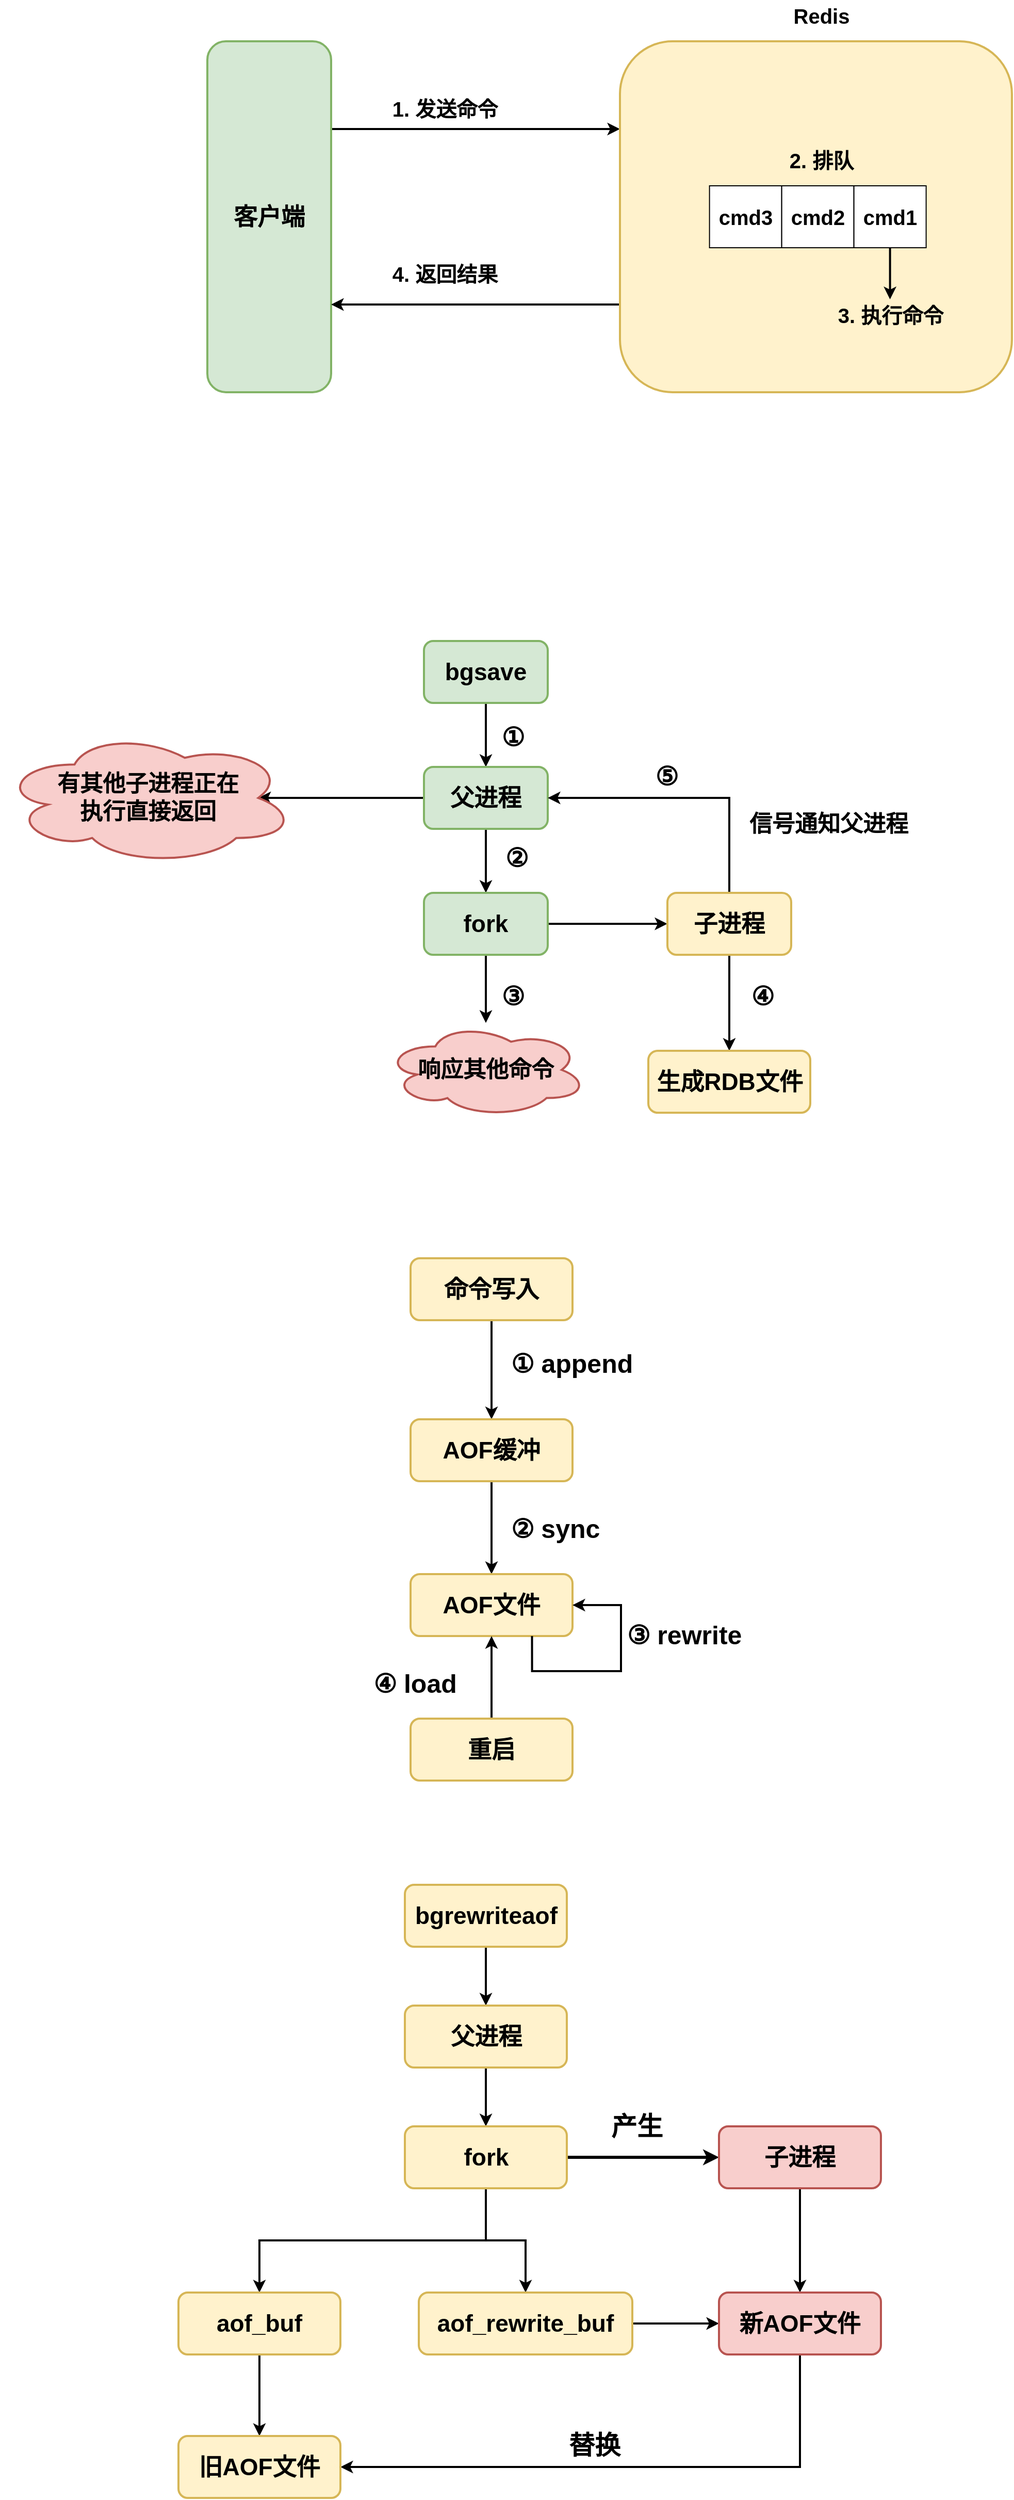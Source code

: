 <mxfile version="12.6.5" type="device"><diagram id="aO5Yyc5kmIJ95_cuZJVt" name="Page-1"><mxGraphModel dx="1847" dy="850" grid="0" gridSize="10" guides="1" tooltips="1" connect="1" arrows="1" fold="1" page="0" pageScale="1" pageWidth="827" pageHeight="1169" math="0" shadow="0"><root><mxCell id="0"/><mxCell id="1" parent="0"/><mxCell id="Boe9i-9P9rzJtHPnce8b-6" style="edgeStyle=orthogonalEdgeStyle;rounded=0;orthogonalLoop=1;jettySize=auto;html=1;exitX=1;exitY=0.25;exitDx=0;exitDy=0;entryX=0;entryY=0.25;entryDx=0;entryDy=0;fontSize=20;strokeWidth=2;" parent="1" source="FCjIa5YsWWtDErueDq94-1" target="Boe9i-9P9rzJtHPnce8b-1" edge="1"><mxGeometry relative="1" as="geometry"/></mxCell><mxCell id="FCjIa5YsWWtDErueDq94-1" value="客户端" style="rounded=1;whiteSpace=wrap;html=1;fillColor=#d5e8d4;strokeColor=#82b366;strokeWidth=2;fontSize=23;fontStyle=1" parent="1" vertex="1"><mxGeometry x="130" y="80" width="120" height="340" as="geometry"/></mxCell><mxCell id="Boe9i-9P9rzJtHPnce8b-7" style="edgeStyle=orthogonalEdgeStyle;rounded=0;orthogonalLoop=1;jettySize=auto;html=1;exitX=0;exitY=0.75;exitDx=0;exitDy=0;entryX=1;entryY=0.75;entryDx=0;entryDy=0;strokeWidth=2;fontSize=20;" parent="1" source="Boe9i-9P9rzJtHPnce8b-1" target="FCjIa5YsWWtDErueDq94-1" edge="1"><mxGeometry relative="1" as="geometry"/></mxCell><mxCell id="Boe9i-9P9rzJtHPnce8b-1" value="" style="rounded=1;whiteSpace=wrap;html=1;fillColor=#fff2cc;strokeColor=#d6b656;strokeWidth=2;fontSize=23;fontStyle=1" parent="1" vertex="1"><mxGeometry x="530" y="80" width="380" height="340" as="geometry"/></mxCell><mxCell id="Boe9i-9P9rzJtHPnce8b-2" value="cmd3" style="rounded=0;whiteSpace=wrap;html=1;fontSize=20;fontStyle=1" parent="1" vertex="1"><mxGeometry x="616.82" y="220" width="70" height="60" as="geometry"/></mxCell><mxCell id="Boe9i-9P9rzJtHPnce8b-3" value="cmd2" style="rounded=0;whiteSpace=wrap;html=1;fontSize=20;fontStyle=1" parent="1" vertex="1"><mxGeometry x="686.82" y="220" width="70" height="60" as="geometry"/></mxCell><mxCell id="Boe9i-9P9rzJtHPnce8b-12" style="edgeStyle=orthogonalEdgeStyle;rounded=0;orthogonalLoop=1;jettySize=auto;html=1;exitX=0.5;exitY=1;exitDx=0;exitDy=0;strokeWidth=2;fontSize=20;" parent="1" source="Boe9i-9P9rzJtHPnce8b-4" target="Boe9i-9P9rzJtHPnce8b-11" edge="1"><mxGeometry relative="1" as="geometry"/></mxCell><mxCell id="Boe9i-9P9rzJtHPnce8b-4" value="cmd1" style="rounded=0;whiteSpace=wrap;html=1;fontSize=20;fontStyle=1" parent="1" vertex="1"><mxGeometry x="756.82" y="220" width="70" height="60" as="geometry"/></mxCell><mxCell id="Boe9i-9P9rzJtHPnce8b-5" value="Redis" style="text;html=1;align=center;verticalAlign=middle;resizable=0;points=[];autosize=1;fontSize=20;fontStyle=1" parent="1" vertex="1"><mxGeometry x="690" y="40" width="70" height="30" as="geometry"/></mxCell><mxCell id="Boe9i-9P9rzJtHPnce8b-8" value="1. 发送命令" style="text;html=1;align=center;verticalAlign=middle;resizable=0;points=[];autosize=1;fontSize=20;fontStyle=1" parent="1" vertex="1"><mxGeometry x="300" y="130" width="120" height="30" as="geometry"/></mxCell><mxCell id="Boe9i-9P9rzJtHPnce8b-9" value="4. 返回结果" style="text;html=1;align=center;verticalAlign=middle;resizable=0;points=[];autosize=1;fontSize=20;fontStyle=1" parent="1" vertex="1"><mxGeometry x="300" y="290" width="120" height="30" as="geometry"/></mxCell><mxCell id="Boe9i-9P9rzJtHPnce8b-10" value="2. 排队" style="text;html=1;align=center;verticalAlign=middle;resizable=0;points=[];autosize=1;fontSize=20;fontStyle=1" parent="1" vertex="1"><mxGeometry x="685" y="180" width="80" height="30" as="geometry"/></mxCell><mxCell id="Boe9i-9P9rzJtHPnce8b-11" value="3. 执行命令" style="text;html=1;align=center;verticalAlign=middle;resizable=0;points=[];autosize=1;fontSize=20;fontStyle=1" parent="1" vertex="1"><mxGeometry x="731.82" y="330" width="120" height="30" as="geometry"/></mxCell><mxCell id="IM8cWIRlPk-8W8K7HVMj-7" style="edgeStyle=orthogonalEdgeStyle;rounded=0;orthogonalLoop=1;jettySize=auto;html=1;exitX=0.5;exitY=1;exitDx=0;exitDy=0;entryX=0.5;entryY=0;entryDx=0;entryDy=0;fontSize=22;strokeWidth=2;" parent="1" source="IM8cWIRlPk-8W8K7HVMj-1" target="IM8cWIRlPk-8W8K7HVMj-2" edge="1"><mxGeometry relative="1" as="geometry"/></mxCell><mxCell id="IM8cWIRlPk-8W8K7HVMj-1" value="bgsave" style="rounded=1;whiteSpace=wrap;html=1;fillColor=#d5e8d4;strokeColor=#82b366;strokeWidth=2;fontSize=23;fontStyle=1" parent="1" vertex="1"><mxGeometry x="340" y="661" width="120" height="60" as="geometry"/></mxCell><mxCell id="IM8cWIRlPk-8W8K7HVMj-8" style="edgeStyle=orthogonalEdgeStyle;rounded=0;orthogonalLoop=1;jettySize=auto;html=1;exitX=0.5;exitY=1;exitDx=0;exitDy=0;entryX=0.5;entryY=0;entryDx=0;entryDy=0;strokeWidth=2;fontSize=22;" parent="1" source="IM8cWIRlPk-8W8K7HVMj-2" target="IM8cWIRlPk-8W8K7HVMj-3" edge="1"><mxGeometry relative="1" as="geometry"/></mxCell><mxCell id="IM8cWIRlPk-8W8K7HVMj-15" style="edgeStyle=orthogonalEdgeStyle;rounded=0;orthogonalLoop=1;jettySize=auto;html=1;exitX=0;exitY=0.5;exitDx=0;exitDy=0;entryX=0.875;entryY=0.5;entryDx=0;entryDy=0;entryPerimeter=0;strokeWidth=2;fontSize=22;" parent="1" source="IM8cWIRlPk-8W8K7HVMj-2" target="IM8cWIRlPk-8W8K7HVMj-12" edge="1"><mxGeometry relative="1" as="geometry"/></mxCell><mxCell id="IM8cWIRlPk-8W8K7HVMj-2" value="父进程" style="rounded=1;whiteSpace=wrap;html=1;fillColor=#d5e8d4;strokeColor=#82b366;strokeWidth=2;fontSize=23;fontStyle=1" parent="1" vertex="1"><mxGeometry x="340" y="783" width="120" height="60" as="geometry"/></mxCell><mxCell id="IM8cWIRlPk-8W8K7HVMj-9" style="edgeStyle=orthogonalEdgeStyle;rounded=0;orthogonalLoop=1;jettySize=auto;html=1;exitX=0.5;exitY=1;exitDx=0;exitDy=0;strokeWidth=2;fontSize=22;" parent="1" source="IM8cWIRlPk-8W8K7HVMj-3" target="IM8cWIRlPk-8W8K7HVMj-4" edge="1"><mxGeometry relative="1" as="geometry"/></mxCell><mxCell id="IM8cWIRlPk-8W8K7HVMj-10" style="edgeStyle=orthogonalEdgeStyle;rounded=0;orthogonalLoop=1;jettySize=auto;html=1;exitX=1;exitY=0.5;exitDx=0;exitDy=0;entryX=0;entryY=0.5;entryDx=0;entryDy=0;strokeWidth=2;fontSize=22;" parent="1" source="IM8cWIRlPk-8W8K7HVMj-3" target="IM8cWIRlPk-8W8K7HVMj-5" edge="1"><mxGeometry relative="1" as="geometry"/></mxCell><mxCell id="IM8cWIRlPk-8W8K7HVMj-3" value="fork" style="rounded=1;whiteSpace=wrap;html=1;fillColor=#d5e8d4;strokeColor=#82b366;strokeWidth=2;fontSize=23;fontStyle=1" parent="1" vertex="1"><mxGeometry x="340" y="905" width="120" height="60" as="geometry"/></mxCell><mxCell id="IM8cWIRlPk-8W8K7HVMj-4" value="响应其他命令" style="ellipse;shape=cloud;whiteSpace=wrap;html=1;fontSize=22;fontStyle=1;fillColor=#f8cecc;strokeColor=#b85450;strokeWidth=2;" parent="1" vertex="1"><mxGeometry x="302" y="1031" width="196" height="91" as="geometry"/></mxCell><mxCell id="IM8cWIRlPk-8W8K7HVMj-11" style="edgeStyle=orthogonalEdgeStyle;rounded=0;orthogonalLoop=1;jettySize=auto;html=1;exitX=0.5;exitY=1;exitDx=0;exitDy=0;entryX=0.5;entryY=0;entryDx=0;entryDy=0;strokeWidth=2;fontSize=22;" parent="1" source="IM8cWIRlPk-8W8K7HVMj-5" target="IM8cWIRlPk-8W8K7HVMj-6" edge="1"><mxGeometry relative="1" as="geometry"/></mxCell><mxCell id="IM8cWIRlPk-8W8K7HVMj-16" style="edgeStyle=orthogonalEdgeStyle;rounded=0;orthogonalLoop=1;jettySize=auto;html=1;exitX=0.5;exitY=0;exitDx=0;exitDy=0;entryX=1;entryY=0.5;entryDx=0;entryDy=0;strokeWidth=2;fontSize=22;" parent="1" source="IM8cWIRlPk-8W8K7HVMj-5" target="IM8cWIRlPk-8W8K7HVMj-2" edge="1"><mxGeometry relative="1" as="geometry"/></mxCell><mxCell id="IM8cWIRlPk-8W8K7HVMj-5" value="子进程" style="rounded=1;whiteSpace=wrap;html=1;fillColor=#fff2cc;strokeColor=#d6b656;strokeWidth=2;fontSize=23;fontStyle=1" parent="1" vertex="1"><mxGeometry x="576" y="905" width="120" height="60" as="geometry"/></mxCell><mxCell id="IM8cWIRlPk-8W8K7HVMj-6" value="生成RDB文件" style="rounded=1;whiteSpace=wrap;html=1;fillColor=#fff2cc;strokeColor=#d6b656;strokeWidth=2;fontSize=23;fontStyle=1" parent="1" vertex="1"><mxGeometry x="557.5" y="1058" width="157" height="60" as="geometry"/></mxCell><mxCell id="IM8cWIRlPk-8W8K7HVMj-12" value="有其他子进程正在&lt;br&gt;执行直接返回" style="ellipse;shape=cloud;whiteSpace=wrap;html=1;fontSize=22;fontStyle=1;fillColor=#f8cecc;strokeColor=#b85450;strokeWidth=2;" parent="1" vertex="1"><mxGeometry x="-70" y="748.25" width="285" height="129.5" as="geometry"/></mxCell><mxCell id="IM8cWIRlPk-8W8K7HVMj-17" value="信号通知父进程" style="text;html=1;align=center;verticalAlign=middle;resizable=0;points=[];autosize=1;fontSize=22;fontStyle=1" parent="1" vertex="1"><mxGeometry x="650" y="824" width="164" height="30" as="geometry"/></mxCell><mxCell id="IM8cWIRlPk-8W8K7HVMj-18" value="①" style="text;html=1;align=center;verticalAlign=middle;resizable=0;points=[];autosize=1;fontSize=25;fontStyle=1" parent="1" vertex="1"><mxGeometry x="408" y="736" width="35" height="34" as="geometry"/></mxCell><mxCell id="IM8cWIRlPk-8W8K7HVMj-19" value="②&amp;nbsp;" style="text;html=1;align=center;verticalAlign=middle;resizable=0;points=[];autosize=1;fontSize=25;fontStyle=1" parent="1" vertex="1"><mxGeometry x="412" y="853" width="42" height="34" as="geometry"/></mxCell><mxCell id="IM8cWIRlPk-8W8K7HVMj-20" value="③" style="text;html=1;align=center;verticalAlign=middle;resizable=0;points=[];autosize=1;fontSize=25;fontStyle=1" parent="1" vertex="1"><mxGeometry x="408" y="987" width="35" height="34" as="geometry"/></mxCell><mxCell id="IM8cWIRlPk-8W8K7HVMj-23" value="④" style="text;html=1;align=center;verticalAlign=middle;resizable=0;points=[];autosize=1;fontSize=25;fontStyle=1" parent="1" vertex="1"><mxGeometry x="650" y="987" width="35" height="34" as="geometry"/></mxCell><mxCell id="IM8cWIRlPk-8W8K7HVMj-24" value="⑤" style="text;html=1;align=center;verticalAlign=middle;resizable=0;points=[];autosize=1;fontSize=25;fontStyle=1" parent="1" vertex="1"><mxGeometry x="557.5" y="774" width="35" height="34" as="geometry"/></mxCell><mxCell id="IM8cWIRlPk-8W8K7HVMj-29" style="edgeStyle=orthogonalEdgeStyle;rounded=0;orthogonalLoop=1;jettySize=auto;html=1;exitX=0.5;exitY=1;exitDx=0;exitDy=0;entryX=0.5;entryY=0;entryDx=0;entryDy=0;strokeWidth=2;fontSize=25;" parent="1" source="IM8cWIRlPk-8W8K7HVMj-25" target="IM8cWIRlPk-8W8K7HVMj-26" edge="1"><mxGeometry relative="1" as="geometry"/></mxCell><mxCell id="IM8cWIRlPk-8W8K7HVMj-25" value="命令写入" style="rounded=1;whiteSpace=wrap;html=1;fillColor=#fff2cc;strokeColor=#d6b656;strokeWidth=2;fontSize=23;fontStyle=1" parent="1" vertex="1"><mxGeometry x="327" y="1259" width="157" height="60" as="geometry"/></mxCell><mxCell id="IM8cWIRlPk-8W8K7HVMj-32" style="edgeStyle=orthogonalEdgeStyle;rounded=0;orthogonalLoop=1;jettySize=auto;html=1;exitX=0.5;exitY=1;exitDx=0;exitDy=0;entryX=0.5;entryY=0;entryDx=0;entryDy=0;strokeWidth=2;fontSize=25;" parent="1" source="IM8cWIRlPk-8W8K7HVMj-26" target="IM8cWIRlPk-8W8K7HVMj-27" edge="1"><mxGeometry relative="1" as="geometry"/></mxCell><mxCell id="IM8cWIRlPk-8W8K7HVMj-26" value="AOF缓冲" style="rounded=1;whiteSpace=wrap;html=1;fillColor=#fff2cc;strokeColor=#d6b656;strokeWidth=2;fontSize=23;fontStyle=1" parent="1" vertex="1"><mxGeometry x="327" y="1415" width="157" height="60" as="geometry"/></mxCell><mxCell id="IM8cWIRlPk-8W8K7HVMj-27" value="AOF文件" style="rounded=1;whiteSpace=wrap;html=1;fillColor=#fff2cc;strokeColor=#d6b656;strokeWidth=2;fontSize=23;fontStyle=1" parent="1" vertex="1"><mxGeometry x="327" y="1565" width="157" height="60" as="geometry"/></mxCell><mxCell id="IM8cWIRlPk-8W8K7HVMj-34" style="edgeStyle=orthogonalEdgeStyle;rounded=0;orthogonalLoop=1;jettySize=auto;html=1;exitX=0.5;exitY=0;exitDx=0;exitDy=0;strokeWidth=2;fontSize=25;" parent="1" source="IM8cWIRlPk-8W8K7HVMj-28" target="IM8cWIRlPk-8W8K7HVMj-27" edge="1"><mxGeometry relative="1" as="geometry"><mxPoint x="405.571" y="1630.286" as="targetPoint"/></mxGeometry></mxCell><mxCell id="IM8cWIRlPk-8W8K7HVMj-28" value="重启" style="rounded=1;whiteSpace=wrap;html=1;fillColor=#fff2cc;strokeColor=#d6b656;strokeWidth=2;fontSize=23;fontStyle=1" parent="1" vertex="1"><mxGeometry x="327" y="1705" width="157" height="60" as="geometry"/></mxCell><mxCell id="IM8cWIRlPk-8W8K7HVMj-30" value="① append" style="text;html=1;align=center;verticalAlign=middle;resizable=0;points=[];autosize=1;fontSize=25;fontStyle=1" parent="1" vertex="1"><mxGeometry x="417" y="1343" width="131" height="34" as="geometry"/></mxCell><mxCell id="IM8cWIRlPk-8W8K7HVMj-31" value="② sync" style="text;html=1;align=center;verticalAlign=middle;resizable=0;points=[];autosize=1;fontSize=25;fontStyle=1" parent="1" vertex="1"><mxGeometry x="417" y="1503" width="99" height="34" as="geometry"/></mxCell><mxCell id="IM8cWIRlPk-8W8K7HVMj-35" style="edgeStyle=orthogonalEdgeStyle;rounded=0;orthogonalLoop=1;jettySize=auto;html=1;exitX=0.75;exitY=1;exitDx=0;exitDy=0;entryX=1;entryY=0.5;entryDx=0;entryDy=0;strokeWidth=2;fontSize=25;" parent="1" source="IM8cWIRlPk-8W8K7HVMj-27" target="IM8cWIRlPk-8W8K7HVMj-27" edge="1"><mxGeometry relative="1" as="geometry"><Array as="points"><mxPoint x="445" y="1659"/><mxPoint x="531" y="1659"/><mxPoint x="531" y="1595"/></Array></mxGeometry></mxCell><mxCell id="IM8cWIRlPk-8W8K7HVMj-36" value="③ rewrite" style="text;html=1;align=center;verticalAlign=middle;resizable=0;points=[];autosize=1;fontSize=25;fontStyle=1" parent="1" vertex="1"><mxGeometry x="530" y="1606" width="124" height="34" as="geometry"/></mxCell><mxCell id="IM8cWIRlPk-8W8K7HVMj-37" value="④ load" style="text;html=1;align=center;verticalAlign=middle;resizable=0;points=[];autosize=1;fontSize=25;fontStyle=1" parent="1" vertex="1"><mxGeometry x="284" y="1653" width="93" height="34" as="geometry"/></mxCell><mxCell id="IM8cWIRlPk-8W8K7HVMj-46" style="edgeStyle=orthogonalEdgeStyle;rounded=0;orthogonalLoop=1;jettySize=auto;html=1;exitX=0.5;exitY=1;exitDx=0;exitDy=0;entryX=0.5;entryY=0;entryDx=0;entryDy=0;strokeWidth=2;fontSize=25;" parent="1" source="IM8cWIRlPk-8W8K7HVMj-38" target="IM8cWIRlPk-8W8K7HVMj-39" edge="1"><mxGeometry relative="1" as="geometry"/></mxCell><mxCell id="IM8cWIRlPk-8W8K7HVMj-38" value="bgrewriteaof" style="rounded=1;whiteSpace=wrap;html=1;fillColor=#fff2cc;strokeColor=#d6b656;strokeWidth=2;fontSize=23;fontStyle=1" parent="1" vertex="1"><mxGeometry x="321.5" y="1866" width="157" height="60" as="geometry"/></mxCell><mxCell id="IM8cWIRlPk-8W8K7HVMj-47" style="edgeStyle=orthogonalEdgeStyle;rounded=0;orthogonalLoop=1;jettySize=auto;html=1;exitX=0.5;exitY=1;exitDx=0;exitDy=0;entryX=0.5;entryY=0;entryDx=0;entryDy=0;strokeWidth=2;fontSize=25;" parent="1" source="IM8cWIRlPk-8W8K7HVMj-39" target="IM8cWIRlPk-8W8K7HVMj-40" edge="1"><mxGeometry relative="1" as="geometry"/></mxCell><mxCell id="IM8cWIRlPk-8W8K7HVMj-39" value="父进程" style="rounded=1;whiteSpace=wrap;html=1;fillColor=#fff2cc;strokeColor=#d6b656;strokeWidth=2;fontSize=23;fontStyle=1" parent="1" vertex="1"><mxGeometry x="321.5" y="1983" width="157" height="60" as="geometry"/></mxCell><mxCell id="IM8cWIRlPk-8W8K7HVMj-48" style="edgeStyle=orthogonalEdgeStyle;rounded=0;orthogonalLoop=1;jettySize=auto;html=1;exitX=0.5;exitY=1;exitDx=0;exitDy=0;entryX=0.5;entryY=0;entryDx=0;entryDy=0;strokeWidth=2;fontSize=25;" parent="1" source="IM8cWIRlPk-8W8K7HVMj-40" target="IM8cWIRlPk-8W8K7HVMj-42" edge="1"><mxGeometry relative="1" as="geometry"/></mxCell><mxCell id="IM8cWIRlPk-8W8K7HVMj-49" style="edgeStyle=orthogonalEdgeStyle;rounded=0;orthogonalLoop=1;jettySize=auto;html=1;exitX=0.5;exitY=1;exitDx=0;exitDy=0;strokeWidth=2;fontSize=25;" parent="1" source="IM8cWIRlPk-8W8K7HVMj-40" target="IM8cWIRlPk-8W8K7HVMj-43" edge="1"><mxGeometry relative="1" as="geometry"/></mxCell><mxCell id="IM8cWIRlPk-8W8K7HVMj-54" style="edgeStyle=orthogonalEdgeStyle;rounded=0;orthogonalLoop=1;jettySize=auto;html=1;exitX=1;exitY=0.5;exitDx=0;exitDy=0;entryX=0;entryY=0.5;entryDx=0;entryDy=0;strokeWidth=3;fontSize=25;" parent="1" source="IM8cWIRlPk-8W8K7HVMj-40" target="IM8cWIRlPk-8W8K7HVMj-41" edge="1"><mxGeometry relative="1" as="geometry"/></mxCell><mxCell id="IM8cWIRlPk-8W8K7HVMj-40" value="fork" style="rounded=1;whiteSpace=wrap;html=1;fillColor=#fff2cc;strokeColor=#d6b656;strokeWidth=2;fontSize=23;fontStyle=1" parent="1" vertex="1"><mxGeometry x="321.5" y="2100" width="157" height="60" as="geometry"/></mxCell><mxCell id="IM8cWIRlPk-8W8K7HVMj-52" style="edgeStyle=orthogonalEdgeStyle;rounded=0;orthogonalLoop=1;jettySize=auto;html=1;exitX=0.5;exitY=1;exitDx=0;exitDy=0;strokeWidth=2;fontSize=25;" parent="1" source="IM8cWIRlPk-8W8K7HVMj-41" target="IM8cWIRlPk-8W8K7HVMj-44" edge="1"><mxGeometry relative="1" as="geometry"/></mxCell><mxCell id="IM8cWIRlPk-8W8K7HVMj-41" value="子进程" style="rounded=1;whiteSpace=wrap;html=1;fillColor=#f8cecc;strokeColor=#b85450;strokeWidth=2;fontSize=23;fontStyle=1" parent="1" vertex="1"><mxGeometry x="626" y="2100" width="157" height="60" as="geometry"/></mxCell><mxCell id="IM8cWIRlPk-8W8K7HVMj-50" style="edgeStyle=orthogonalEdgeStyle;rounded=0;orthogonalLoop=1;jettySize=auto;html=1;exitX=0.5;exitY=1;exitDx=0;exitDy=0;entryX=0.5;entryY=0;entryDx=0;entryDy=0;strokeWidth=2;fontSize=25;" parent="1" source="IM8cWIRlPk-8W8K7HVMj-42" target="IM8cWIRlPk-8W8K7HVMj-45" edge="1"><mxGeometry relative="1" as="geometry"/></mxCell><mxCell id="IM8cWIRlPk-8W8K7HVMj-42" value="aof_buf" style="rounded=1;whiteSpace=wrap;html=1;fillColor=#fff2cc;strokeColor=#d6b656;strokeWidth=2;fontSize=23;fontStyle=1" parent="1" vertex="1"><mxGeometry x="102" y="2261" width="157" height="60" as="geometry"/></mxCell><mxCell id="IM8cWIRlPk-8W8K7HVMj-53" style="edgeStyle=orthogonalEdgeStyle;rounded=0;orthogonalLoop=1;jettySize=auto;html=1;exitX=1;exitY=0.5;exitDx=0;exitDy=0;entryX=0;entryY=0.5;entryDx=0;entryDy=0;strokeWidth=2;fontSize=25;" parent="1" source="IM8cWIRlPk-8W8K7HVMj-43" target="IM8cWIRlPk-8W8K7HVMj-44" edge="1"><mxGeometry relative="1" as="geometry"/></mxCell><mxCell id="IM8cWIRlPk-8W8K7HVMj-43" value="aof_rewrite_buf" style="rounded=1;whiteSpace=wrap;html=1;fillColor=#fff2cc;strokeColor=#d6b656;strokeWidth=2;fontSize=23;fontStyle=1" parent="1" vertex="1"><mxGeometry x="335" y="2261" width="207" height="60" as="geometry"/></mxCell><mxCell id="IM8cWIRlPk-8W8K7HVMj-51" style="edgeStyle=orthogonalEdgeStyle;rounded=0;orthogonalLoop=1;jettySize=auto;html=1;exitX=0.5;exitY=1;exitDx=0;exitDy=0;entryX=1;entryY=0.5;entryDx=0;entryDy=0;strokeWidth=2;fontSize=25;" parent="1" source="IM8cWIRlPk-8W8K7HVMj-44" target="IM8cWIRlPk-8W8K7HVMj-45" edge="1"><mxGeometry relative="1" as="geometry"/></mxCell><mxCell id="IM8cWIRlPk-8W8K7HVMj-44" value="新AOF文件" style="rounded=1;whiteSpace=wrap;html=1;fillColor=#f8cecc;strokeColor=#b85450;strokeWidth=2;fontSize=23;fontStyle=1" parent="1" vertex="1"><mxGeometry x="626" y="2261" width="157" height="60" as="geometry"/></mxCell><mxCell id="IM8cWIRlPk-8W8K7HVMj-45" value="旧AOF文件" style="rounded=1;whiteSpace=wrap;html=1;fillColor=#fff2cc;strokeColor=#d6b656;strokeWidth=2;fontSize=23;fontStyle=1" parent="1" vertex="1"><mxGeometry x="102" y="2400" width="157" height="60" as="geometry"/></mxCell><mxCell id="IM8cWIRlPk-8W8K7HVMj-55" value="产生" style="text;html=1;align=center;verticalAlign=middle;resizable=0;points=[];autosize=1;fontSize=25;fontStyle=1" parent="1" vertex="1"><mxGeometry x="516" y="2082" width="60" height="34" as="geometry"/></mxCell><mxCell id="IM8cWIRlPk-8W8K7HVMj-56" value="替换" style="text;html=1;align=center;verticalAlign=middle;resizable=0;points=[];autosize=1;fontSize=25;fontStyle=1" parent="1" vertex="1"><mxGeometry x="475" y="2391" width="60" height="34" as="geometry"/></mxCell></root></mxGraphModel></diagram></mxfile>